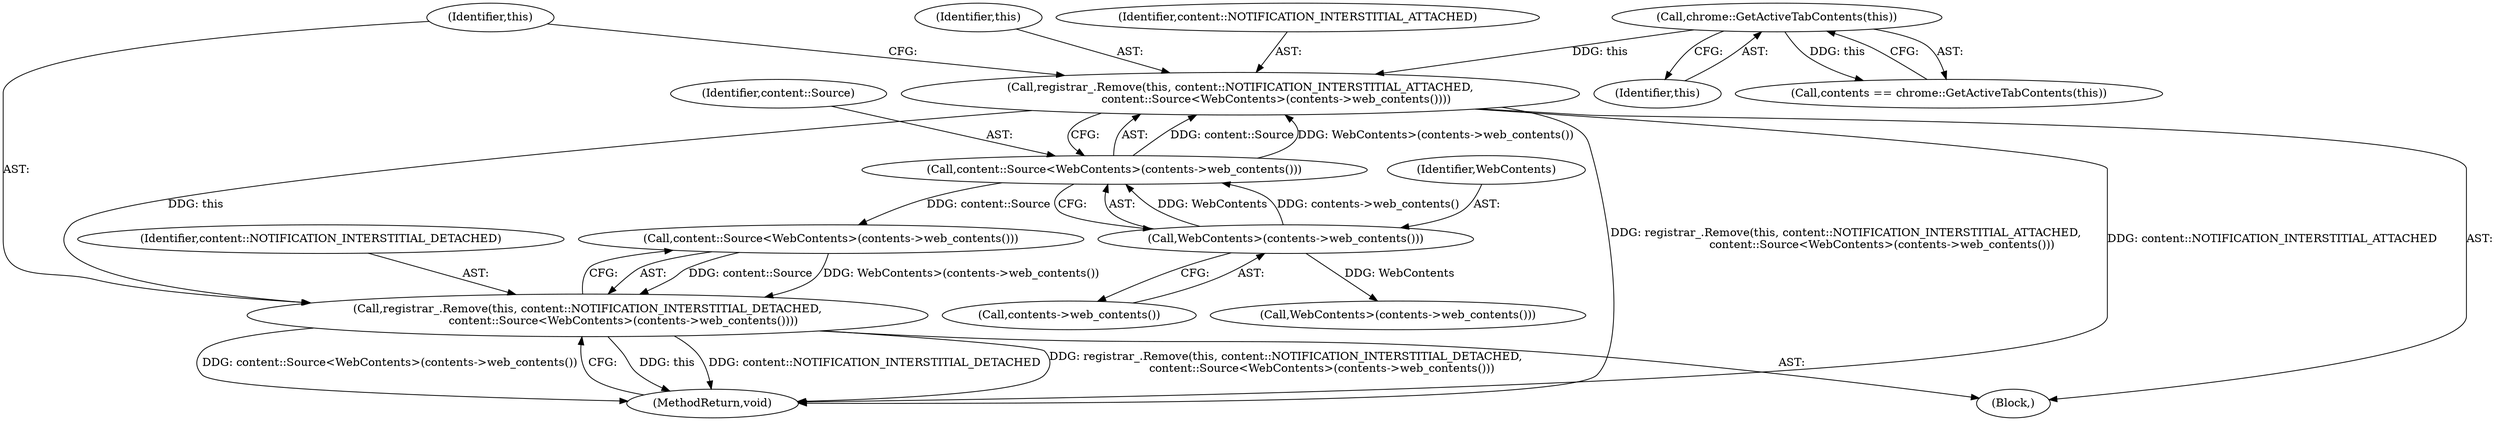 digraph "1_Chrome_e89cfcb9090e8c98129ae9160c513f504db74599_3@API" {
"1000145" [label="(Call,registrar_.Remove(this, content::NOTIFICATION_INTERSTITIAL_ATTACHED,\n                    content::Source<WebContents>(contents->web_contents())))"];
"1000113" [label="(Call,chrome::GetActiveTabContents(this))"];
"1000148" [label="(Call,content::Source<WebContents>(contents->web_contents()))"];
"1000150" [label="(Call,WebContents>(contents->web_contents()))"];
"1000153" [label="(Call,registrar_.Remove(this, content::NOTIFICATION_INTERSTITIAL_DETACHED,\n                    content::Source<WebContents>(contents->web_contents())))"];
"1000161" [label="(MethodReturn,void)"];
"1000150" [label="(Call,WebContents>(contents->web_contents()))"];
"1000113" [label="(Call,chrome::GetActiveTabContents(this))"];
"1000111" [label="(Call,contents == chrome::GetActiveTabContents(this))"];
"1000152" [label="(Call,contents->web_contents())"];
"1000149" [label="(Identifier,content::Source)"];
"1000145" [label="(Call,registrar_.Remove(this, content::NOTIFICATION_INTERSTITIAL_ATTACHED,\n                    content::Source<WebContents>(contents->web_contents())))"];
"1000154" [label="(Identifier,this)"];
"1000151" [label="(Identifier,WebContents)"];
"1000147" [label="(Identifier,content::NOTIFICATION_INTERSTITIAL_ATTACHED)"];
"1000146" [label="(Identifier,this)"];
"1000104" [label="(Block,)"];
"1000153" [label="(Call,registrar_.Remove(this, content::NOTIFICATION_INTERSTITIAL_DETACHED,\n                    content::Source<WebContents>(contents->web_contents())))"];
"1000148" [label="(Call,content::Source<WebContents>(contents->web_contents()))"];
"1000158" [label="(Call,WebContents>(contents->web_contents()))"];
"1000156" [label="(Call,content::Source<WebContents>(contents->web_contents()))"];
"1000155" [label="(Identifier,content::NOTIFICATION_INTERSTITIAL_DETACHED)"];
"1000114" [label="(Identifier,this)"];
"1000145" -> "1000104"  [label="AST: "];
"1000145" -> "1000148"  [label="CFG: "];
"1000146" -> "1000145"  [label="AST: "];
"1000147" -> "1000145"  [label="AST: "];
"1000148" -> "1000145"  [label="AST: "];
"1000154" -> "1000145"  [label="CFG: "];
"1000145" -> "1000161"  [label="DDG: registrar_.Remove(this, content::NOTIFICATION_INTERSTITIAL_ATTACHED,\n                    content::Source<WebContents>(contents->web_contents()))"];
"1000145" -> "1000161"  [label="DDG: content::NOTIFICATION_INTERSTITIAL_ATTACHED"];
"1000113" -> "1000145"  [label="DDG: this"];
"1000148" -> "1000145"  [label="DDG: content::Source"];
"1000148" -> "1000145"  [label="DDG: WebContents>(contents->web_contents())"];
"1000145" -> "1000153"  [label="DDG: this"];
"1000113" -> "1000111"  [label="AST: "];
"1000113" -> "1000114"  [label="CFG: "];
"1000114" -> "1000113"  [label="AST: "];
"1000111" -> "1000113"  [label="CFG: "];
"1000113" -> "1000111"  [label="DDG: this"];
"1000148" -> "1000150"  [label="CFG: "];
"1000149" -> "1000148"  [label="AST: "];
"1000150" -> "1000148"  [label="AST: "];
"1000150" -> "1000148"  [label="DDG: WebContents"];
"1000150" -> "1000148"  [label="DDG: contents->web_contents()"];
"1000148" -> "1000156"  [label="DDG: content::Source"];
"1000150" -> "1000152"  [label="CFG: "];
"1000151" -> "1000150"  [label="AST: "];
"1000152" -> "1000150"  [label="AST: "];
"1000150" -> "1000158"  [label="DDG: WebContents"];
"1000153" -> "1000104"  [label="AST: "];
"1000153" -> "1000156"  [label="CFG: "];
"1000154" -> "1000153"  [label="AST: "];
"1000155" -> "1000153"  [label="AST: "];
"1000156" -> "1000153"  [label="AST: "];
"1000161" -> "1000153"  [label="CFG: "];
"1000153" -> "1000161"  [label="DDG: this"];
"1000153" -> "1000161"  [label="DDG: content::NOTIFICATION_INTERSTITIAL_DETACHED"];
"1000153" -> "1000161"  [label="DDG: registrar_.Remove(this, content::NOTIFICATION_INTERSTITIAL_DETACHED,\n                    content::Source<WebContents>(contents->web_contents()))"];
"1000153" -> "1000161"  [label="DDG: content::Source<WebContents>(contents->web_contents())"];
"1000156" -> "1000153"  [label="DDG: content::Source"];
"1000156" -> "1000153"  [label="DDG: WebContents>(contents->web_contents())"];
}
